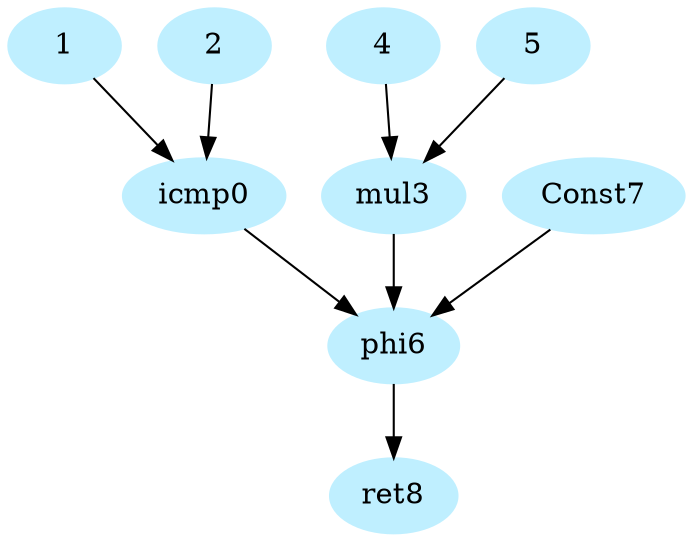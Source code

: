/* Data Flow Graph */
digraph dfg{
size="6.6";
node[color=lightblue1, style=filled];
"1"->"icmp0"
"2"->"icmp0"
"4"->"mul3"
"5"->"mul3"
"icmp0"->"phi6"
"Const7"->"phi6"
"mul3"->"phi6"
"phi6"->"ret8"
}
